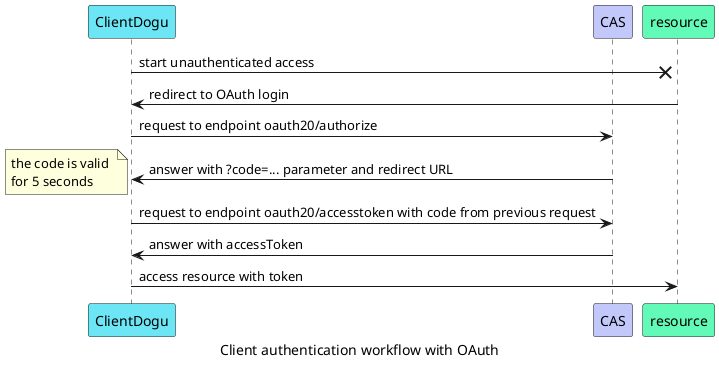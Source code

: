 @startuml
!define CLOUDOGUURL https://raw.githubusercontent.com/cloudogu/plantuml-cloudogu-sprites/master

participant "ClientDogu" as ClientDogu #6CE5F5
participant "CAS" as CAS #C2C8FA
participant "resource" as resource #62FAB7

ClientDogu ->x resource : start unauthenticated access
resource -> ClientDogu : redirect to OAuth login
ClientDogu -> CAS : request to endpoint oauth20/authorize
CAS -> ClientDogu : answer with ?code=... parameter and redirect URL
note left: the code is valid \nfor 5 seconds
ClientDogu -> CAS : request to endpoint oauth20/accesstoken with code from previous request
CAS -> ClientDogu : answer with accessToken
ClientDogu -> resource : access resource with token

caption Client authentication workflow with OAuth
@enduml